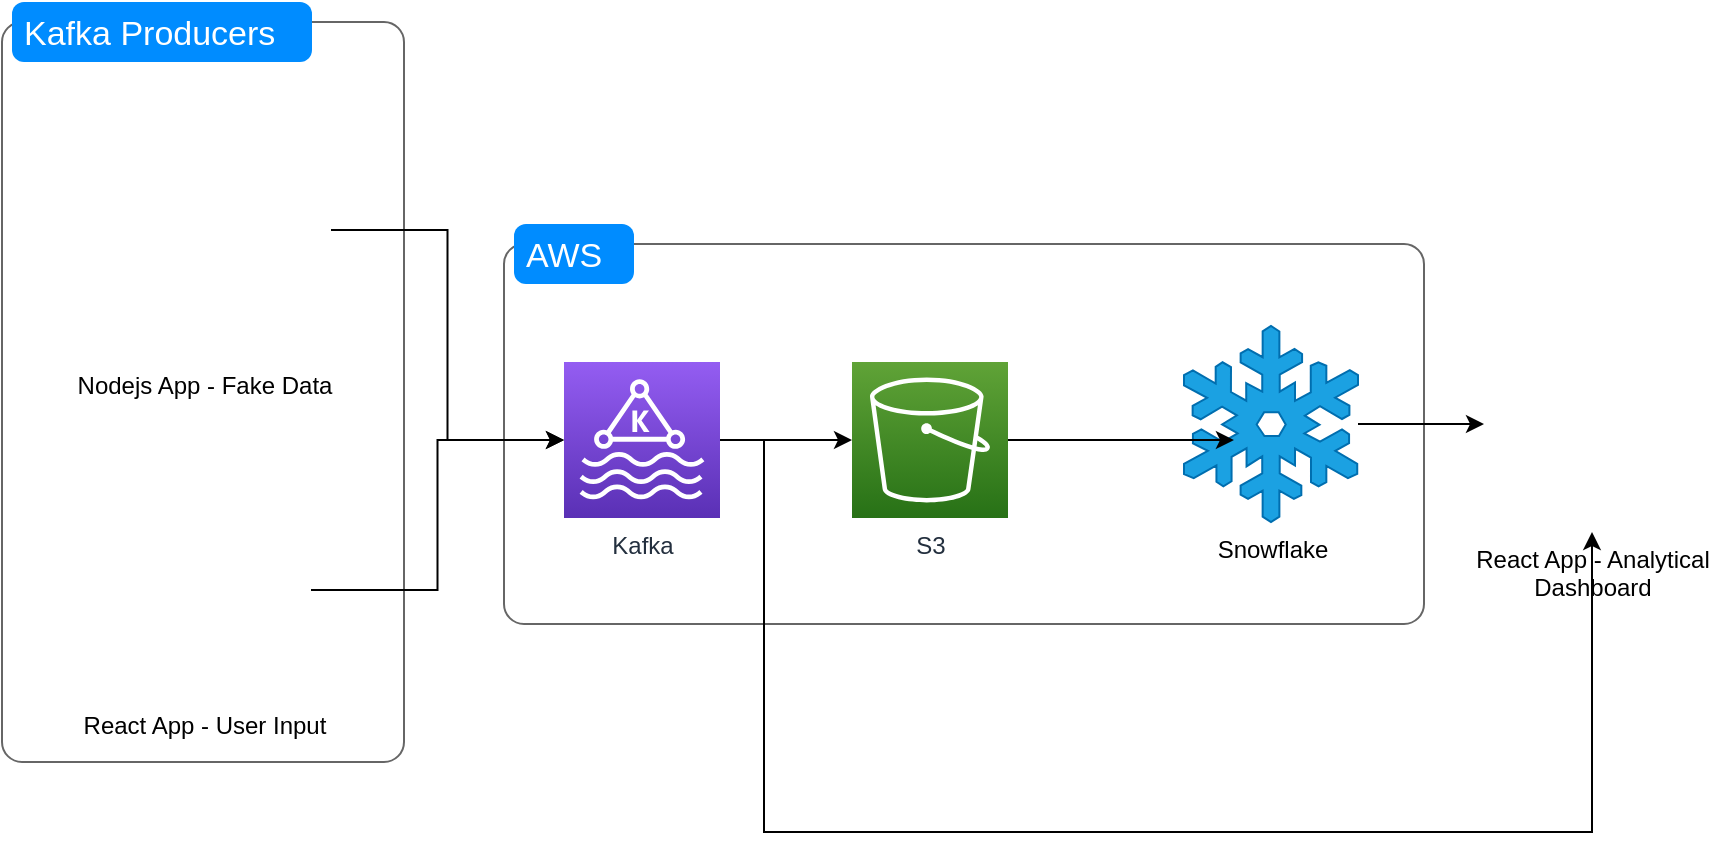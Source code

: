 <mxfile version="14.3.0" type="github">
  <diagram id="GofXNyAS5BEUR71aSoc7" name="Page-1">
    <mxGraphModel dx="1422" dy="762" grid="1" gridSize="10" guides="1" tooltips="1" connect="1" arrows="1" fold="1" page="1" pageScale="1" pageWidth="827" pageHeight="1169" math="0" shadow="0">
      <root>
        <mxCell id="0" />
        <mxCell id="1" parent="0" />
        <mxCell id="hT9HpyrqsRKWMOlNXxo4-15" value="" style="shape=mxgraph.mockup.containers.marginRect;rectMarginTop=10;strokeColor=#666666;strokeWidth=1;dashed=0;rounded=1;arcSize=5;recursiveResize=0;" vertex="1" parent="1">
          <mxGeometry x="270" y="160" width="460" height="200" as="geometry" />
        </mxCell>
        <mxCell id="hT9HpyrqsRKWMOlNXxo4-16" value="AWS" style="shape=rect;strokeColor=none;fillColor=#008cff;strokeWidth=1;dashed=0;rounded=1;arcSize=20;fontColor=#ffffff;fontSize=17;spacing=2;spacingTop=-2;align=left;autosize=1;spacingLeft=4;resizeWidth=0;resizeHeight=0;perimeter=none;" vertex="1" parent="hT9HpyrqsRKWMOlNXxo4-15">
          <mxGeometry x="5" width="60" height="30" as="geometry" />
        </mxCell>
        <mxCell id="hT9HpyrqsRKWMOlNXxo4-6" value="&lt;font color=&quot;#000000&quot;&gt;Snowflake&lt;/font&gt;" style="shape=mxgraph.signs.nature.snowflake;html=1;pointerEvents=1;fillColor=#1ba1e2;strokeColor=#006EAF;verticalLabelPosition=bottom;verticalAlign=top;align=center;fontColor=#ffffff;" vertex="1" parent="hT9HpyrqsRKWMOlNXxo4-15">
          <mxGeometry x="340" y="51" width="87" height="98" as="geometry" />
        </mxCell>
        <mxCell id="hT9HpyrqsRKWMOlNXxo4-17" style="edgeStyle=orthogonalEdgeStyle;rounded=0;orthogonalLoop=1;jettySize=auto;html=1;entryX=0.287;entryY=0.582;entryDx=0;entryDy=0;entryPerimeter=0;" edge="1" parent="hT9HpyrqsRKWMOlNXxo4-15" source="hT9HpyrqsRKWMOlNXxo4-12" target="hT9HpyrqsRKWMOlNXxo4-6">
          <mxGeometry relative="1" as="geometry" />
        </mxCell>
        <mxCell id="hT9HpyrqsRKWMOlNXxo4-12" value="S3" style="points=[[0,0,0],[0.25,0,0],[0.5,0,0],[0.75,0,0],[1,0,0],[0,1,0],[0.25,1,0],[0.5,1,0],[0.75,1,0],[1,1,0],[0,0.25,0],[0,0.5,0],[0,0.75,0],[1,0.25,0],[1,0.5,0],[1,0.75,0]];outlineConnect=0;fontColor=#232F3E;gradientColor=#60A337;gradientDirection=north;fillColor=#277116;strokeColor=#ffffff;dashed=0;verticalLabelPosition=bottom;verticalAlign=top;align=center;html=1;fontSize=12;fontStyle=0;aspect=fixed;shape=mxgraph.aws4.resourceIcon;resIcon=mxgraph.aws4.s3;" vertex="1" parent="hT9HpyrqsRKWMOlNXxo4-15">
          <mxGeometry x="174" y="69" width="78" height="78" as="geometry" />
        </mxCell>
        <mxCell id="hT9HpyrqsRKWMOlNXxo4-1" value="Kafka" style="points=[[0,0,0],[0.25,0,0],[0.5,0,0],[0.75,0,0],[1,0,0],[0,1,0],[0.25,1,0],[0.5,1,0],[0.75,1,0],[1,1,0],[0,0.25,0],[0,0.5,0],[0,0.75,0],[1,0.25,0],[1,0.5,0],[1,0.75,0]];outlineConnect=0;fontColor=#232F3E;gradientColor=#945DF2;gradientDirection=north;fillColor=#5A30B5;strokeColor=#ffffff;dashed=0;verticalLabelPosition=bottom;verticalAlign=top;align=center;html=1;fontSize=12;fontStyle=0;aspect=fixed;shape=mxgraph.aws4.resourceIcon;resIcon=mxgraph.aws4.managed_streaming_for_kafka;" vertex="1" parent="hT9HpyrqsRKWMOlNXxo4-15">
          <mxGeometry x="30" y="69" width="78" height="78" as="geometry" />
        </mxCell>
        <mxCell id="hT9HpyrqsRKWMOlNXxo4-13" style="edgeStyle=orthogonalEdgeStyle;rounded=0;orthogonalLoop=1;jettySize=auto;html=1;entryX=0;entryY=0.5;entryDx=0;entryDy=0;entryPerimeter=0;" edge="1" parent="hT9HpyrqsRKWMOlNXxo4-15" source="hT9HpyrqsRKWMOlNXxo4-1" target="hT9HpyrqsRKWMOlNXxo4-12">
          <mxGeometry relative="1" as="geometry" />
        </mxCell>
        <mxCell id="hT9HpyrqsRKWMOlNXxo4-7" value="" style="shape=mxgraph.mockup.containers.marginRect;rectMarginTop=10;strokeColor=#666666;strokeWidth=1;dashed=0;rounded=1;arcSize=5;recursiveResize=0;" vertex="1" parent="1">
          <mxGeometry x="19" y="49" width="201" height="380" as="geometry" />
        </mxCell>
        <mxCell id="hT9HpyrqsRKWMOlNXxo4-8" value="Kafka Producers" style="shape=rect;strokeColor=none;fillColor=#008cff;strokeWidth=1;dashed=0;rounded=1;arcSize=20;fontColor=#ffffff;fontSize=17;spacing=2;spacingTop=-2;align=left;autosize=1;spacingLeft=4;resizeWidth=0;resizeHeight=0;perimeter=none;" vertex="1" parent="hT9HpyrqsRKWMOlNXxo4-7">
          <mxGeometry x="5" width="150" height="30" as="geometry" />
        </mxCell>
        <mxCell id="hT9HpyrqsRKWMOlNXxo4-3" value="Nodejs App - Fake Data" style="shape=image;html=1;verticalAlign=top;verticalLabelPosition=bottom;labelBackgroundColor=#ffffff;imageAspect=0;aspect=fixed;image=https://cdn2.iconfinder.com/data/icons/nodejs-1/128/nodejs-128.png" vertex="1" parent="hT9HpyrqsRKWMOlNXxo4-7">
          <mxGeometry x="36.5" y="50" width="128" height="128" as="geometry" />
        </mxCell>
        <mxCell id="hT9HpyrqsRKWMOlNXxo4-4" value="React App - User Input" style="shape=image;html=1;verticalAlign=top;verticalLabelPosition=bottom;labelBackgroundColor=#ffffff;imageAspect=0;aspect=fixed;image=https://cdn0.iconfinder.com/data/icons/logos-brands-in-colors/128/react_color-128.png" vertex="1" parent="hT9HpyrqsRKWMOlNXxo4-7">
          <mxGeometry x="46.5" y="240" width="108" height="108" as="geometry" />
        </mxCell>
        <mxCell id="hT9HpyrqsRKWMOlNXxo4-9" style="edgeStyle=orthogonalEdgeStyle;rounded=0;orthogonalLoop=1;jettySize=auto;html=1;entryX=0;entryY=0.5;entryDx=0;entryDy=0;entryPerimeter=0;" edge="1" parent="1" source="hT9HpyrqsRKWMOlNXxo4-3" target="hT9HpyrqsRKWMOlNXxo4-1">
          <mxGeometry relative="1" as="geometry" />
        </mxCell>
        <mxCell id="hT9HpyrqsRKWMOlNXxo4-10" style="edgeStyle=orthogonalEdgeStyle;rounded=0;orthogonalLoop=1;jettySize=auto;html=1;" edge="1" parent="1" source="hT9HpyrqsRKWMOlNXxo4-4" target="hT9HpyrqsRKWMOlNXxo4-1">
          <mxGeometry relative="1" as="geometry" />
        </mxCell>
        <mxCell id="hT9HpyrqsRKWMOlNXxo4-19" value="React App - Analytical &lt;br&gt;Dashboard" style="shape=image;html=1;verticalAlign=top;verticalLabelPosition=bottom;labelBackgroundColor=#ffffff;imageAspect=0;aspect=fixed;image=https://cdn0.iconfinder.com/data/icons/logos-brands-in-colors/128/react_color-128.png" vertex="1" parent="1">
          <mxGeometry x="760" y="206" width="108" height="108" as="geometry" />
        </mxCell>
        <mxCell id="hT9HpyrqsRKWMOlNXxo4-20" style="edgeStyle=orthogonalEdgeStyle;rounded=0;orthogonalLoop=1;jettySize=auto;html=1;" edge="1" parent="1" source="hT9HpyrqsRKWMOlNXxo4-1" target="hT9HpyrqsRKWMOlNXxo4-19">
          <mxGeometry relative="1" as="geometry">
            <Array as="points">
              <mxPoint x="400" y="268" />
              <mxPoint x="400" y="464" />
            </Array>
          </mxGeometry>
        </mxCell>
        <mxCell id="hT9HpyrqsRKWMOlNXxo4-23" style="edgeStyle=orthogonalEdgeStyle;rounded=0;orthogonalLoop=1;jettySize=auto;html=1;" edge="1" parent="1" source="hT9HpyrqsRKWMOlNXxo4-6" target="hT9HpyrqsRKWMOlNXxo4-19">
          <mxGeometry relative="1" as="geometry" />
        </mxCell>
      </root>
    </mxGraphModel>
  </diagram>
</mxfile>

